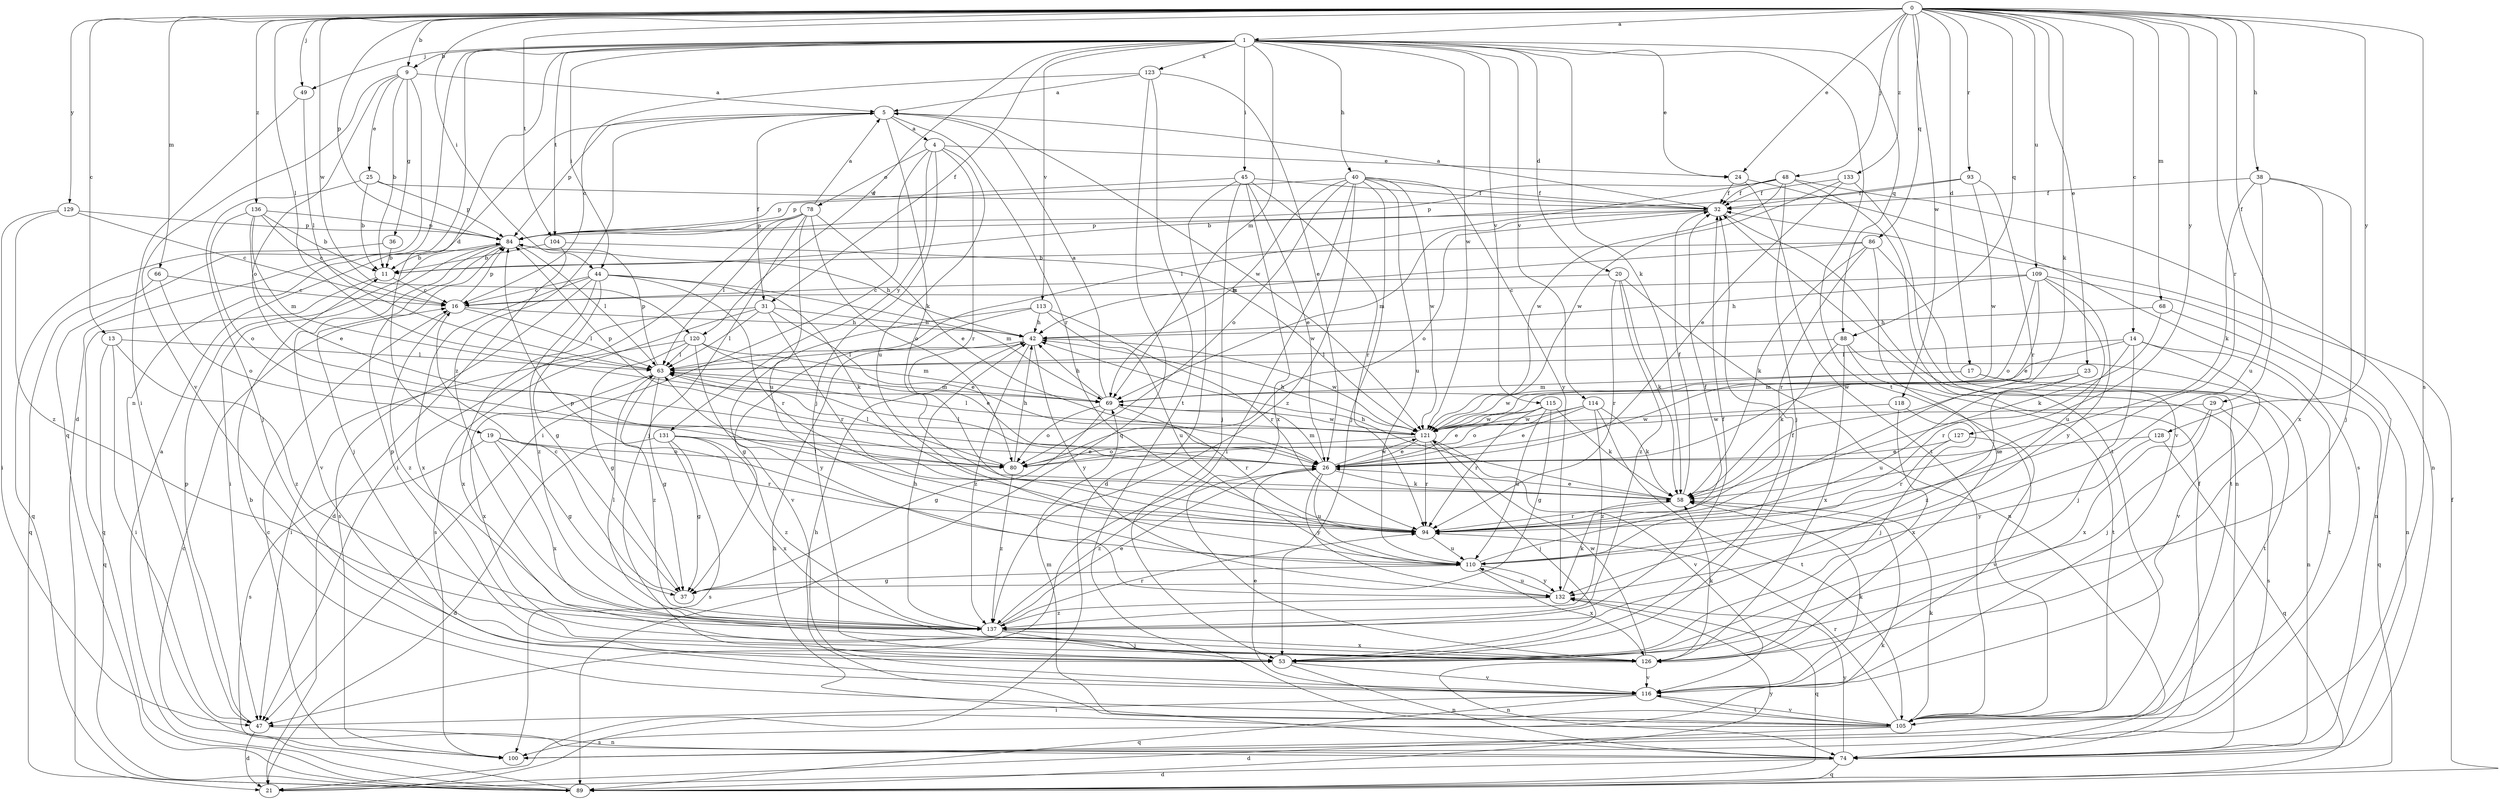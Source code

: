 strict digraph  {
0;
1;
4;
5;
9;
11;
13;
14;
16;
17;
19;
20;
21;
23;
24;
25;
26;
29;
31;
32;
36;
37;
38;
40;
42;
44;
45;
47;
48;
49;
53;
58;
63;
66;
68;
69;
74;
78;
80;
84;
86;
88;
89;
93;
94;
100;
104;
105;
109;
110;
113;
114;
115;
116;
118;
120;
121;
123;
126;
127;
128;
129;
131;
132;
133;
136;
137;
0 -> 1  [label=a];
0 -> 9  [label=b];
0 -> 13  [label=c];
0 -> 14  [label=c];
0 -> 17  [label=d];
0 -> 23  [label=e];
0 -> 24  [label=e];
0 -> 29  [label=f];
0 -> 38  [label=h];
0 -> 44  [label=i];
0 -> 48  [label=j];
0 -> 49  [label=j];
0 -> 58  [label=k];
0 -> 63  [label=l];
0 -> 66  [label=m];
0 -> 68  [label=m];
0 -> 84  [label=p];
0 -> 86  [label=q];
0 -> 88  [label=q];
0 -> 93  [label=r];
0 -> 94  [label=r];
0 -> 100  [label=s];
0 -> 104  [label=t];
0 -> 109  [label=u];
0 -> 118  [label=w];
0 -> 120  [label=w];
0 -> 127  [label=y];
0 -> 128  [label=y];
0 -> 129  [label=y];
0 -> 133  [label=z];
0 -> 136  [label=z];
1 -> 9  [label=b];
1 -> 19  [label=d];
1 -> 20  [label=d];
1 -> 21  [label=d];
1 -> 24  [label=e];
1 -> 31  [label=f];
1 -> 40  [label=h];
1 -> 44  [label=i];
1 -> 45  [label=i];
1 -> 49  [label=j];
1 -> 58  [label=k];
1 -> 69  [label=m];
1 -> 74  [label=n];
1 -> 88  [label=q];
1 -> 104  [label=t];
1 -> 105  [label=t];
1 -> 113  [label=v];
1 -> 114  [label=v];
1 -> 115  [label=v];
1 -> 120  [label=w];
1 -> 121  [label=w];
1 -> 123  [label=x];
4 -> 24  [label=e];
4 -> 47  [label=i];
4 -> 53  [label=j];
4 -> 78  [label=o];
4 -> 94  [label=r];
4 -> 110  [label=u];
4 -> 131  [label=y];
5 -> 4  [label=a];
5 -> 31  [label=f];
5 -> 58  [label=k];
5 -> 84  [label=p];
5 -> 94  [label=r];
5 -> 121  [label=w];
5 -> 137  [label=z];
9 -> 5  [label=a];
9 -> 11  [label=b];
9 -> 25  [label=e];
9 -> 36  [label=g];
9 -> 80  [label=o];
9 -> 89  [label=q];
9 -> 116  [label=v];
11 -> 16  [label=c];
11 -> 89  [label=q];
13 -> 47  [label=i];
13 -> 63  [label=l];
13 -> 89  [label=q];
13 -> 137  [label=z];
14 -> 53  [label=j];
14 -> 63  [label=l];
14 -> 94  [label=r];
14 -> 105  [label=t];
14 -> 116  [label=v];
14 -> 121  [label=w];
16 -> 42  [label=h];
16 -> 63  [label=l];
16 -> 84  [label=p];
16 -> 137  [label=z];
17 -> 69  [label=m];
17 -> 74  [label=n];
17 -> 105  [label=t];
17 -> 121  [label=w];
19 -> 37  [label=g];
19 -> 80  [label=o];
19 -> 94  [label=r];
19 -> 100  [label=s];
19 -> 126  [label=x];
20 -> 16  [label=c];
20 -> 58  [label=k];
20 -> 74  [label=n];
20 -> 94  [label=r];
20 -> 137  [label=z];
21 -> 58  [label=k];
23 -> 69  [label=m];
23 -> 110  [label=u];
23 -> 137  [label=z];
24 -> 32  [label=f];
24 -> 100  [label=s];
24 -> 105  [label=t];
25 -> 11  [label=b];
25 -> 32  [label=f];
25 -> 53  [label=j];
25 -> 84  [label=p];
26 -> 58  [label=k];
26 -> 63  [label=l];
26 -> 69  [label=m];
26 -> 110  [label=u];
26 -> 121  [label=w];
26 -> 132  [label=y];
26 -> 137  [label=z];
29 -> 53  [label=j];
29 -> 100  [label=s];
29 -> 121  [label=w];
29 -> 126  [label=x];
31 -> 26  [label=e];
31 -> 42  [label=h];
31 -> 63  [label=l];
31 -> 94  [label=r];
31 -> 100  [label=s];
31 -> 126  [label=x];
32 -> 5  [label=a];
32 -> 69  [label=m];
32 -> 74  [label=n];
32 -> 80  [label=o];
32 -> 84  [label=p];
36 -> 11  [label=b];
36 -> 89  [label=q];
37 -> 16  [label=c];
38 -> 32  [label=f];
38 -> 53  [label=j];
38 -> 58  [label=k];
38 -> 110  [label=u];
38 -> 126  [label=x];
40 -> 32  [label=f];
40 -> 47  [label=i];
40 -> 53  [label=j];
40 -> 69  [label=m];
40 -> 80  [label=o];
40 -> 84  [label=p];
40 -> 110  [label=u];
40 -> 121  [label=w];
40 -> 132  [label=y];
40 -> 137  [label=z];
42 -> 63  [label=l];
42 -> 121  [label=w];
42 -> 132  [label=y];
42 -> 137  [label=z];
44 -> 16  [label=c];
44 -> 37  [label=g];
44 -> 58  [label=k];
44 -> 69  [label=m];
44 -> 94  [label=r];
44 -> 100  [label=s];
44 -> 126  [label=x];
44 -> 137  [label=z];
45 -> 21  [label=d];
45 -> 26  [label=e];
45 -> 32  [label=f];
45 -> 53  [label=j];
45 -> 84  [label=p];
45 -> 94  [label=r];
45 -> 126  [label=x];
47 -> 21  [label=d];
47 -> 74  [label=n];
47 -> 84  [label=p];
48 -> 32  [label=f];
48 -> 53  [label=j];
48 -> 63  [label=l];
48 -> 74  [label=n];
48 -> 84  [label=p];
48 -> 105  [label=t];
48 -> 121  [label=w];
49 -> 47  [label=i];
49 -> 63  [label=l];
53 -> 32  [label=f];
53 -> 74  [label=n];
53 -> 84  [label=p];
53 -> 116  [label=v];
58 -> 26  [label=e];
58 -> 32  [label=f];
58 -> 42  [label=h];
58 -> 94  [label=r];
63 -> 37  [label=g];
63 -> 69  [label=m];
63 -> 84  [label=p];
63 -> 126  [label=x];
63 -> 137  [label=z];
66 -> 16  [label=c];
66 -> 80  [label=o];
66 -> 89  [label=q];
68 -> 42  [label=h];
68 -> 58  [label=k];
68 -> 74  [label=n];
69 -> 5  [label=a];
69 -> 37  [label=g];
69 -> 42  [label=h];
69 -> 80  [label=o];
69 -> 94  [label=r];
69 -> 121  [label=w];
74 -> 21  [label=d];
74 -> 32  [label=f];
74 -> 42  [label=h];
74 -> 89  [label=q];
74 -> 132  [label=y];
78 -> 5  [label=a];
78 -> 26  [label=e];
78 -> 47  [label=i];
78 -> 53  [label=j];
78 -> 63  [label=l];
78 -> 80  [label=o];
78 -> 84  [label=p];
78 -> 110  [label=u];
80 -> 42  [label=h];
80 -> 63  [label=l];
80 -> 137  [label=z];
84 -> 11  [label=b];
84 -> 42  [label=h];
84 -> 47  [label=i];
84 -> 53  [label=j];
84 -> 63  [label=l];
84 -> 116  [label=v];
86 -> 11  [label=b];
86 -> 42  [label=h];
86 -> 58  [label=k];
86 -> 94  [label=r];
86 -> 105  [label=t];
86 -> 126  [label=x];
88 -> 58  [label=k];
88 -> 63  [label=l];
88 -> 89  [label=q];
88 -> 105  [label=t];
88 -> 126  [label=x];
89 -> 5  [label=a];
89 -> 16  [label=c];
89 -> 32  [label=f];
89 -> 132  [label=y];
93 -> 11  [label=b];
93 -> 32  [label=f];
93 -> 94  [label=r];
93 -> 121  [label=w];
94 -> 63  [label=l];
94 -> 110  [label=u];
100 -> 16  [label=c];
104 -> 11  [label=b];
104 -> 21  [label=d];
104 -> 121  [label=w];
105 -> 11  [label=b];
105 -> 21  [label=d];
105 -> 42  [label=h];
105 -> 58  [label=k];
105 -> 69  [label=m];
105 -> 94  [label=r];
105 -> 100  [label=s];
105 -> 116  [label=v];
109 -> 16  [label=c];
109 -> 26  [label=e];
109 -> 42  [label=h];
109 -> 74  [label=n];
109 -> 80  [label=o];
109 -> 110  [label=u];
109 -> 132  [label=y];
110 -> 32  [label=f];
110 -> 37  [label=g];
110 -> 84  [label=p];
110 -> 126  [label=x];
110 -> 132  [label=y];
113 -> 37  [label=g];
113 -> 42  [label=h];
113 -> 94  [label=r];
113 -> 110  [label=u];
113 -> 116  [label=v];
114 -> 26  [label=e];
114 -> 58  [label=k];
114 -> 80  [label=o];
114 -> 105  [label=t];
114 -> 121  [label=w];
114 -> 137  [label=z];
115 -> 26  [label=e];
115 -> 37  [label=g];
115 -> 58  [label=k];
115 -> 94  [label=r];
115 -> 110  [label=u];
115 -> 121  [label=w];
116 -> 26  [label=e];
116 -> 47  [label=i];
116 -> 58  [label=k];
116 -> 89  [label=q];
116 -> 105  [label=t];
118 -> 53  [label=j];
118 -> 121  [label=w];
118 -> 126  [label=x];
120 -> 26  [label=e];
120 -> 37  [label=g];
120 -> 47  [label=i];
120 -> 63  [label=l];
120 -> 69  [label=m];
120 -> 132  [label=y];
121 -> 26  [label=e];
121 -> 42  [label=h];
121 -> 53  [label=j];
121 -> 63  [label=l];
121 -> 80  [label=o];
121 -> 84  [label=p];
121 -> 94  [label=r];
121 -> 116  [label=v];
123 -> 5  [label=a];
123 -> 16  [label=c];
123 -> 26  [label=e];
123 -> 89  [label=q];
123 -> 105  [label=t];
126 -> 58  [label=k];
126 -> 74  [label=n];
126 -> 116  [label=v];
126 -> 121  [label=w];
127 -> 26  [label=e];
127 -> 94  [label=r];
127 -> 116  [label=v];
128 -> 26  [label=e];
128 -> 89  [label=q];
128 -> 132  [label=y];
129 -> 16  [label=c];
129 -> 47  [label=i];
129 -> 84  [label=p];
129 -> 137  [label=z];
131 -> 21  [label=d];
131 -> 26  [label=e];
131 -> 37  [label=g];
131 -> 100  [label=s];
131 -> 126  [label=x];
131 -> 137  [label=z];
132 -> 58  [label=k];
132 -> 89  [label=q];
132 -> 110  [label=u];
132 -> 137  [label=z];
133 -> 26  [label=e];
133 -> 32  [label=f];
133 -> 116  [label=v];
133 -> 121  [label=w];
136 -> 11  [label=b];
136 -> 16  [label=c];
136 -> 26  [label=e];
136 -> 69  [label=m];
136 -> 80  [label=o];
136 -> 84  [label=p];
137 -> 26  [label=e];
137 -> 32  [label=f];
137 -> 42  [label=h];
137 -> 53  [label=j];
137 -> 63  [label=l];
137 -> 94  [label=r];
137 -> 126  [label=x];
}
